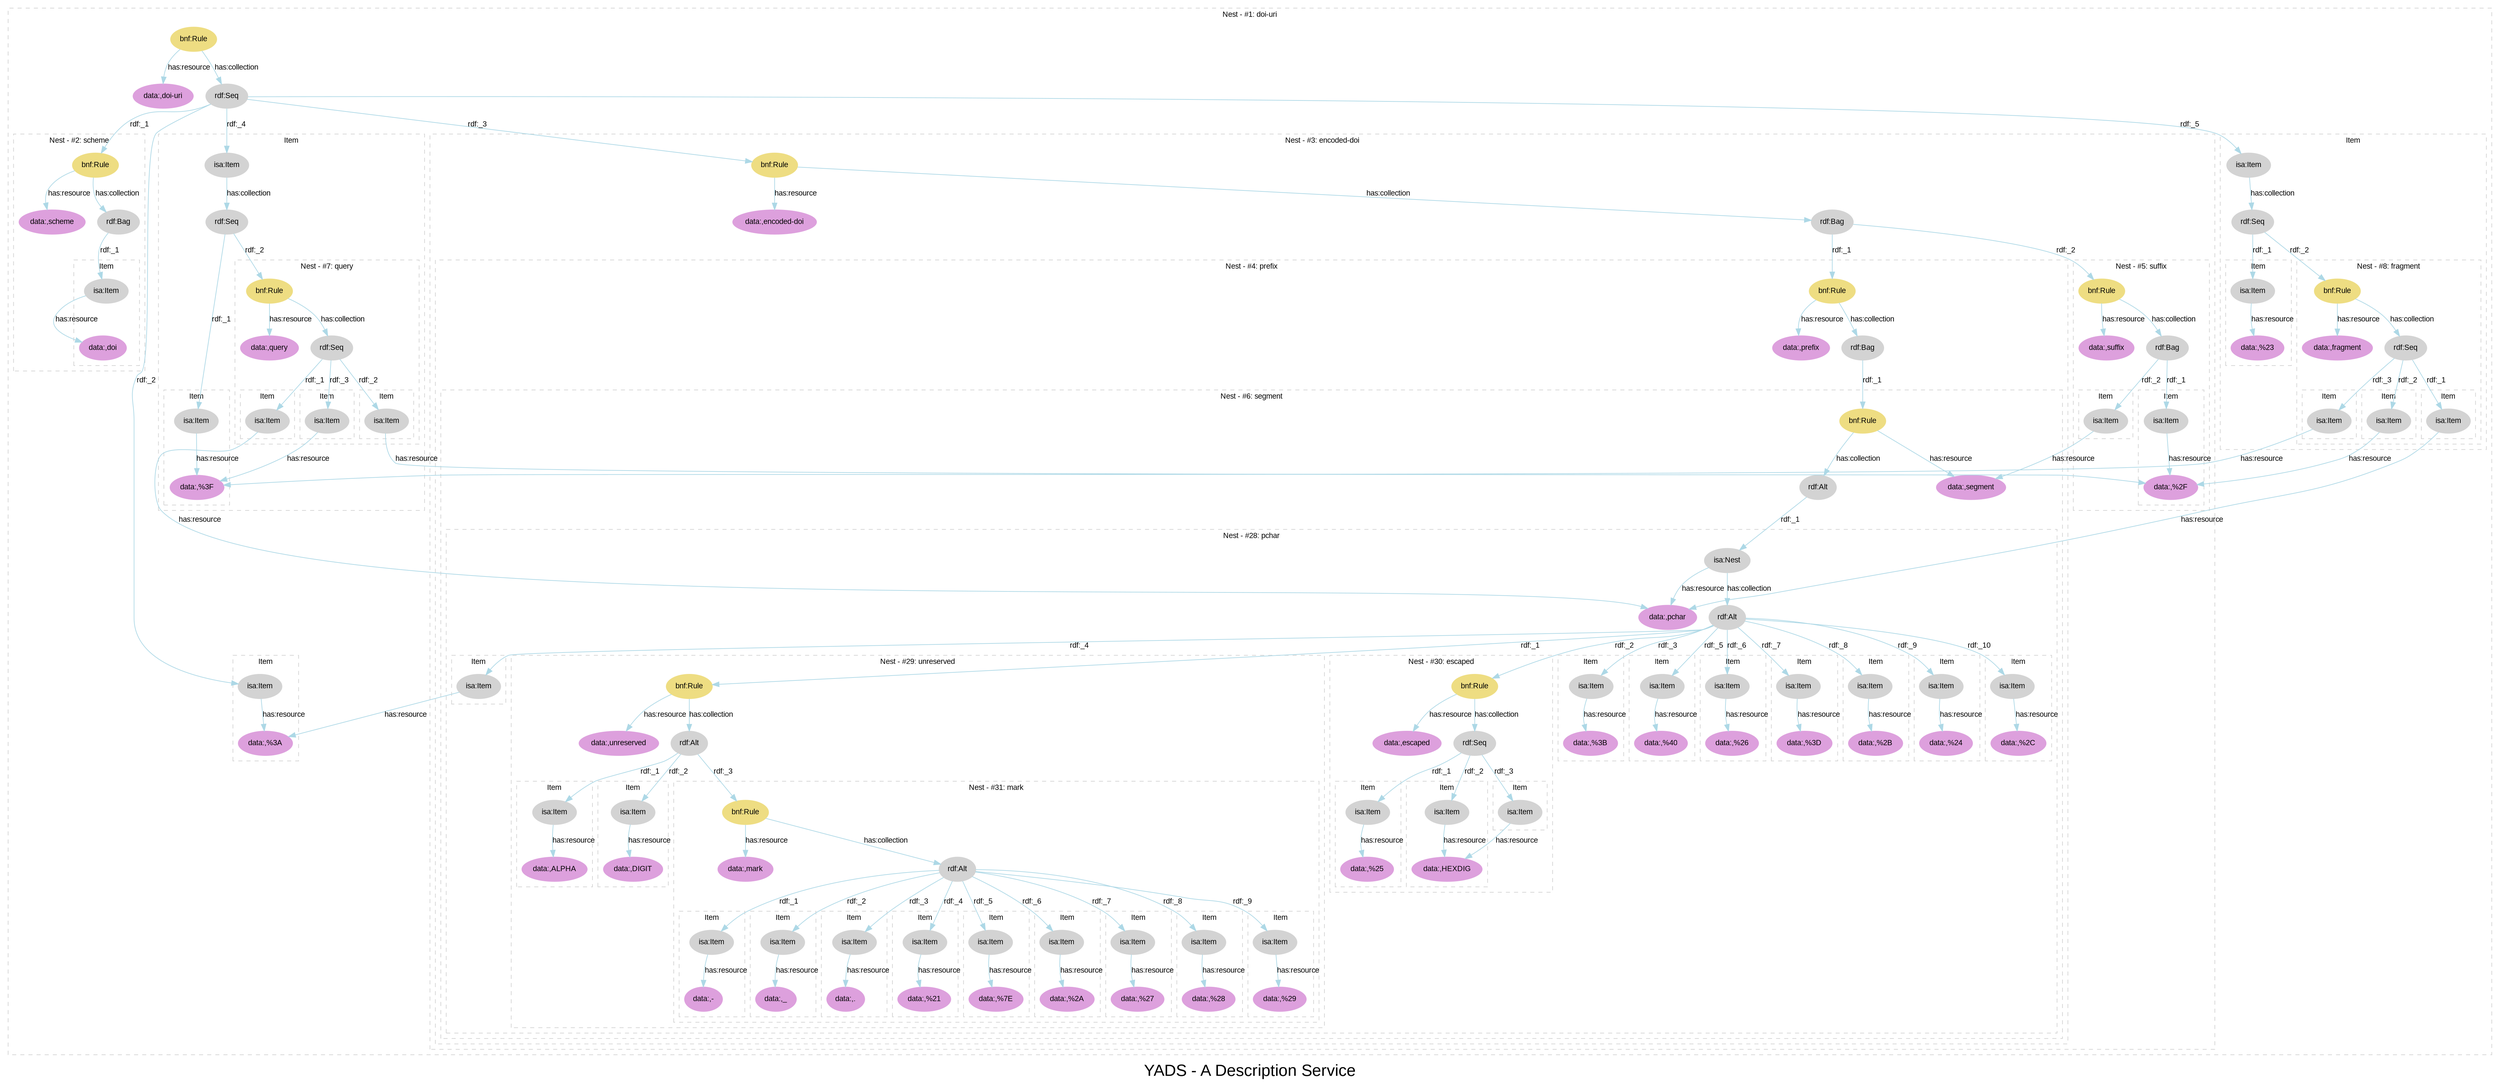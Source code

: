 
digraph yads { 

graph [
  fontname=arial, fontsize=24
  label="YADS - A Description Service"
];
node [
  fontname=arial, fontsize=11, fontcolor=black,
  style=filled, color=cornflowerblue,
];
edge [
  fontname=arial, fontsize=11, fontcolor=black,
  style=filled, color=lightblue,
];
rankdir=TB;

subgraph cluster_1 {

  style=dashed; color=lightgrey;
  fontname=arial; fontsize=11;
  fontcolor="black"; label="Nest - \#1: doi-uri";

  ":_1" [label="bnf:Rule", color=lightgoldenrod];
  ":_1" -> "data:,doi-uri" [label="has:resource", URL="http://www2.elsevier.co.uk/~tony/1014/yads-schema-2002-04-03#resource"];
  ":_1" -> ":_2" [label="has:collection", URL="http://www2.elsevier.co.uk/~tony/1014/yads-schema-2002-04-03#collection"];
  ":_2" [label="rdf:Seq", color=lightgrey];

  "data:,doi-uri" [color=plum, URL="data:,doi-uri"];
  ":_2" [label="rdf:Seq", color=lightgrey, URL="http://www.w3.org/1999/02/22-rdf-syntax-ns#Seq"];
  ":_2" -> ":_3" [label="rdf:_1", URL="http://www.w3.org/1999/02/22-rdf-syntax-ns#_1"];
":_3" [label="isa:Nest"]
  ":_2" -> ":_6" [label="rdf:_2", URL="http://www.w3.org/1999/02/22-rdf-syntax-ns#_2"];
":_6" [label="isa:Item"]
  ":_2" -> ":_7" [label="rdf:_3", URL="http://www.w3.org/1999/02/22-rdf-syntax-ns#_3"];
":_7" [label="isa:Nest"]
  ":_2" -> ":_47" [label="rdf:_4", URL="http://www.w3.org/1999/02/22-rdf-syntax-ns#_4"];
":_47" [label="isa:Item"]
  ":_2" -> ":_55" [label="rdf:_5", URL="http://www.w3.org/1999/02/22-rdf-syntax-ns#_5"];
":_55" [label="isa:Item"]

subgraph cluster_3 {

  style=dashed; color=lightgrey;
  fontname=arial; fontsize=11;
  fontcolor="black"; label="Nest - \#2: scheme";

  ":_3" [label="bnf:Rule", color=lightgoldenrod];
  ":_3" -> "data:,scheme" [label="has:resource", URL="http://www2.elsevier.co.uk/~tony/1014/yads-schema-2002-04-03#resource"];
  ":_3" -> ":_4" [label="has:collection", URL="http://www2.elsevier.co.uk/~tony/1014/yads-schema-2002-04-03#collection"];
  ":_4" [label="rdf:Bag", color=lightgrey];

  "data:,scheme" [color=plum, URL="data:,scheme"];
  ":_4" [label="rdf:Bag", color=lightgrey, URL="http://www.w3.org/1999/02/22-rdf-syntax-ns#Bag"];
  ":_4" -> ":_5" [label="rdf:_1", URL="http://www.w3.org/1999/02/22-rdf-syntax-ns#_1"];
":_5" [label="isa:Item"]

subgraph cluster_5 {

  style=dashed; color=lightgrey;
  fontname=arial; fontsize=11;
  fontcolor="black"; label="Item";

  ":_5" [label="isa:Item", color=lightgrey, URL="http://www2.elsevier.co.uk/~tony/1014/yads-schema-2002-04-03#Item"];
  ":_5" -> "data:,doi" [label="has:resource", URL="http://www2.elsevier.co.uk/~tony/1014/yads-schema-2002-04-03#resource"];
  "data:,doi" [color=plum, URL="data:,doi"];
}

}

subgraph cluster_6 {

  style=dashed; color=lightgrey;
  fontname=arial; fontsize=11;
  fontcolor="black"; label="Item";

  ":_6" [label="isa:Item", color=lightgrey, URL="http://www2.elsevier.co.uk/~tony/1014/yads-schema-2002-04-03#Item"];
  ":_6" -> "data:,%3A" [label="has:resource", URL="http://www2.elsevier.co.uk/~tony/1014/yads-schema-2002-04-03#resource"];
  "data:,%3A" [color=plum, URL="data:,%3A"];
}

subgraph cluster_7 {

  style=dashed; color=lightgrey;
  fontname=arial; fontsize=11;
  fontcolor="black"; label="Nest - \#3: encoded-doi";

  ":_7" [label="bnf:Rule", color=lightgoldenrod];
  ":_7" -> "data:,encoded-doi" [label="has:resource", URL="http://www2.elsevier.co.uk/~tony/1014/yads-schema-2002-04-03#resource"];
  ":_7" -> ":_8" [label="has:collection", URL="http://www2.elsevier.co.uk/~tony/1014/yads-schema-2002-04-03#collection"];
  ":_8" [label="rdf:Bag", color=lightgrey];

  "data:,encoded-doi" [color=plum, URL="data:,encoded-doi"];
  ":_8" [label="rdf:Bag", color=lightgrey, URL="http://www.w3.org/1999/02/22-rdf-syntax-ns#Bag"];
  ":_8" -> ":_9" [label="rdf:_1", URL="http://www.w3.org/1999/02/22-rdf-syntax-ns#_1"];
":_9" [label="isa:Nest"]
  ":_8" -> ":_43" [label="rdf:_2", URL="http://www.w3.org/1999/02/22-rdf-syntax-ns#_2"];
":_43" [label="isa:Nest"]

subgraph cluster_9 {

  style=dashed; color=lightgrey;
  fontname=arial; fontsize=11;
  fontcolor="black"; label="Nest - \#4: prefix";

  ":_9" [label="bnf:Rule", color=lightgoldenrod];
  ":_9" -> "data:,prefix" [label="has:resource", URL="http://www2.elsevier.co.uk/~tony/1014/yads-schema-2002-04-03#resource"];
  ":_9" -> ":_10" [label="has:collection", URL="http://www2.elsevier.co.uk/~tony/1014/yads-schema-2002-04-03#collection"];
  ":_10" [label="rdf:Bag", color=lightgrey];

  "data:,prefix" [color=plum, URL="data:,prefix"];
  ":_10" [label="rdf:Bag", color=lightgrey, URL="http://www.w3.org/1999/02/22-rdf-syntax-ns#Bag"];
  ":_10" -> ":_11" [label="rdf:_1", URL="http://www.w3.org/1999/02/22-rdf-syntax-ns#_1"];
":_11" [label="isa:Nest"]

subgraph cluster_11 {

  style=dashed; color=lightgrey;
  fontname=arial; fontsize=11;
  fontcolor="black"; label="Nest - \#6: segment";

  ":_11" [label="bnf:Rule", color=lightgoldenrod];
  ":_11" -> "data:,segment" [label="has:resource", URL="http://www2.elsevier.co.uk/~tony/1014/yads-schema-2002-04-03#resource"];
  ":_11" -> ":_12" [label="has:collection", URL="http://www2.elsevier.co.uk/~tony/1014/yads-schema-2002-04-03#collection"];
  ":_12" [label="rdf:Alt", color=lightgrey];

  "data:,segment" [color=plum, URL="data:,segment"];
  ":_12" [label="rdf:Alt", color=lightgrey, URL="http://www.w3.org/1999/02/22-rdf-syntax-ns#Alt"];
  ":_12" -> ":_13" [label="rdf:_1", URL="http://www.w3.org/1999/02/22-rdf-syntax-ns#_1"];
":_13" [label="isa:Nest"]

subgraph cluster_13 {

  style=dashed; color=lightgrey;
  fontname=arial; fontsize=11;
  fontcolor="black"; label="Nest - \#28: pchar";

  ":_13" [label="isa:Nest", color=lightgrey, URL="http://www2.elsevier.co.uk/~tony/1014/yads-schema-2002-04-03#Nest"];
  ":_13" -> "data:,pchar" [label="has:resource", URL="http://www2.elsevier.co.uk/~tony/1014/yads-schema-2002-04-03#resource"];
  ":_13" -> ":_14" [label="has:collection", URL="http://www2.elsevier.co.uk/~tony/1014/yads-schema-2002-04-03#collection"];
  ":_14" [label="rdf:Alt", color=lightgrey];
  "data:,pchar" [color=plum, URL="data:,pchar"];
  ":_14" [label="rdf:Alt", color=lightgrey, URL="http://www.w3.org/1999/02/22-rdf-syntax-ns#Alt"];
  ":_14" -> ":_15" [label="rdf:_1", URL="http://www.w3.org/1999/02/22-rdf-syntax-ns#_1"];
":_15" [label="isa:Nest"]
  ":_14" -> ":_30" [label="rdf:_2", URL="http://www.w3.org/1999/02/22-rdf-syntax-ns#_2"];
":_30" [label="isa:Nest"]
  ":_14" -> ":_35" [label="rdf:_3", URL="http://www.w3.org/1999/02/22-rdf-syntax-ns#_3"];
":_35" [label="isa:Item"]
  ":_14" -> ":_36" [label="rdf:_4", URL="http://www.w3.org/1999/02/22-rdf-syntax-ns#_4"];
":_36" [label="isa:Item"]
  ":_14" -> ":_37" [label="rdf:_5", URL="http://www.w3.org/1999/02/22-rdf-syntax-ns#_5"];
":_37" [label="isa:Item"]
  ":_14" -> ":_38" [label="rdf:_6", URL="http://www.w3.org/1999/02/22-rdf-syntax-ns#_6"];
":_38" [label="isa:Item"]
  ":_14" -> ":_39" [label="rdf:_7", URL="http://www.w3.org/1999/02/22-rdf-syntax-ns#_7"];
":_39" [label="isa:Item"]
  ":_14" -> ":_40" [label="rdf:_8", URL="http://www.w3.org/1999/02/22-rdf-syntax-ns#_8"];
":_40" [label="isa:Item"]
  ":_14" -> ":_41" [label="rdf:_9", URL="http://www.w3.org/1999/02/22-rdf-syntax-ns#_9"];
":_41" [label="isa:Item"]
  ":_14" -> ":_42" [label="rdf:_10", URL="http://www.w3.org/1999/02/22-rdf-syntax-ns#_10"];
":_42" [label="isa:Item"]

subgraph cluster_15 {

  style=dashed; color=lightgrey;
  fontname=arial; fontsize=11;
  fontcolor="black"; label="Nest - \#29: unreserved";

  ":_15" [label="bnf:Rule", color=lightgoldenrod];
  ":_15" -> "data:,unreserved" [label="has:resource", URL="http://www2.elsevier.co.uk/~tony/1014/yads-schema-2002-04-03#resource"];
  ":_15" -> ":_16" [label="has:collection", URL="http://www2.elsevier.co.uk/~tony/1014/yads-schema-2002-04-03#collection"];
  ":_16" [label="rdf:Alt", color=lightgrey];

  "data:,unreserved" [color=plum, URL="data:,unreserved"];
  ":_16" [label="rdf:Alt", color=lightgrey, URL="http://www.w3.org/1999/02/22-rdf-syntax-ns#Alt"];
  ":_16" -> ":_17" [label="rdf:_1", URL="http://www.w3.org/1999/02/22-rdf-syntax-ns#_1"];
":_17" [label="isa:Item"]
  ":_16" -> ":_18" [label="rdf:_2", URL="http://www.w3.org/1999/02/22-rdf-syntax-ns#_2"];
":_18" [label="isa:Item"]
  ":_16" -> ":_19" [label="rdf:_3", URL="http://www.w3.org/1999/02/22-rdf-syntax-ns#_3"];
":_19" [label="isa:Nest"]

subgraph cluster_17 {

  style=dashed; color=lightgrey;
  fontname=arial; fontsize=11;
  fontcolor="black"; label="Item";

  ":_17" [label="isa:Item", color=lightgrey, URL="http://www2.elsevier.co.uk/~tony/1014/yads-schema-2002-04-03#Item"];
  ":_17" -> "data:,ALPHA" [label="has:resource", URL="http://www2.elsevier.co.uk/~tony/1014/yads-schema-2002-04-03#resource"];
  "data:,ALPHA" [color=plum, URL="data:,ALPHA"];
}

subgraph cluster_18 {

  style=dashed; color=lightgrey;
  fontname=arial; fontsize=11;
  fontcolor="black"; label="Item";

  ":_18" [label="isa:Item", color=lightgrey, URL="http://www2.elsevier.co.uk/~tony/1014/yads-schema-2002-04-03#Item"];
  ":_18" -> "data:,DIGIT" [label="has:resource", URL="http://www2.elsevier.co.uk/~tony/1014/yads-schema-2002-04-03#resource"];
  "data:,DIGIT" [color=plum, URL="data:,DIGIT"];
}

subgraph cluster_19 {

  style=dashed; color=lightgrey;
  fontname=arial; fontsize=11;
  fontcolor="black"; label="Nest - \#31: mark";

  ":_19" [label="bnf:Rule", color=lightgoldenrod];
  ":_19" -> "data:,mark" [label="has:resource", URL="http://www2.elsevier.co.uk/~tony/1014/yads-schema-2002-04-03#resource"];
  ":_19" -> ":_20" [label="has:collection", URL="http://www2.elsevier.co.uk/~tony/1014/yads-schema-2002-04-03#collection"];
  ":_20" [label="rdf:Alt", color=lightgrey];

  "data:,mark" [color=plum, URL="data:,mark"];
  ":_20" [label="rdf:Alt", color=lightgrey, URL="http://www.w3.org/1999/02/22-rdf-syntax-ns#Alt"];
  ":_20" -> ":_21" [label="rdf:_1", URL="http://www.w3.org/1999/02/22-rdf-syntax-ns#_1"];
":_21" [label="isa:Item"]
  ":_20" -> ":_22" [label="rdf:_2", URL="http://www.w3.org/1999/02/22-rdf-syntax-ns#_2"];
":_22" [label="isa:Item"]
  ":_20" -> ":_23" [label="rdf:_3", URL="http://www.w3.org/1999/02/22-rdf-syntax-ns#_3"];
":_23" [label="isa:Item"]
  ":_20" -> ":_24" [label="rdf:_4", URL="http://www.w3.org/1999/02/22-rdf-syntax-ns#_4"];
":_24" [label="isa:Item"]
  ":_20" -> ":_25" [label="rdf:_5", URL="http://www.w3.org/1999/02/22-rdf-syntax-ns#_5"];
":_25" [label="isa:Item"]
  ":_20" -> ":_26" [label="rdf:_6", URL="http://www.w3.org/1999/02/22-rdf-syntax-ns#_6"];
":_26" [label="isa:Item"]
  ":_20" -> ":_27" [label="rdf:_7", URL="http://www.w3.org/1999/02/22-rdf-syntax-ns#_7"];
":_27" [label="isa:Item"]
  ":_20" -> ":_28" [label="rdf:_8", URL="http://www.w3.org/1999/02/22-rdf-syntax-ns#_8"];
":_28" [label="isa:Item"]
  ":_20" -> ":_29" [label="rdf:_9", URL="http://www.w3.org/1999/02/22-rdf-syntax-ns#_9"];
":_29" [label="isa:Item"]

subgraph cluster_21 {

  style=dashed; color=lightgrey;
  fontname=arial; fontsize=11;
  fontcolor="black"; label="Item";

  ":_21" [label="isa:Item", color=lightgrey, URL="http://www2.elsevier.co.uk/~tony/1014/yads-schema-2002-04-03#Item"];
  ":_21" -> "data:,-" [label="has:resource", URL="http://www2.elsevier.co.uk/~tony/1014/yads-schema-2002-04-03#resource"];
  "data:,-" [color=plum, URL="data:,-"];
}

subgraph cluster_22 {

  style=dashed; color=lightgrey;
  fontname=arial; fontsize=11;
  fontcolor="black"; label="Item";

  ":_22" [label="isa:Item", color=lightgrey, URL="http://www2.elsevier.co.uk/~tony/1014/yads-schema-2002-04-03#Item"];
  ":_22" -> "data:,_" [label="has:resource", URL="http://www2.elsevier.co.uk/~tony/1014/yads-schema-2002-04-03#resource"];
  "data:,_" [color=plum, URL="data:,_"];
}

subgraph cluster_23 {

  style=dashed; color=lightgrey;
  fontname=arial; fontsize=11;
  fontcolor="black"; label="Item";

  ":_23" [label="isa:Item", color=lightgrey, URL="http://www2.elsevier.co.uk/~tony/1014/yads-schema-2002-04-03#Item"];
  ":_23" -> "data:,." [label="has:resource", URL="http://www2.elsevier.co.uk/~tony/1014/yads-schema-2002-04-03#resource"];
  "data:,." [color=plum, URL="data:,."];
}

subgraph cluster_24 {

  style=dashed; color=lightgrey;
  fontname=arial; fontsize=11;
  fontcolor="black"; label="Item";

  ":_24" [label="isa:Item", color=lightgrey, URL="http://www2.elsevier.co.uk/~tony/1014/yads-schema-2002-04-03#Item"];
  ":_24" -> "data:,%21" [label="has:resource", URL="http://www2.elsevier.co.uk/~tony/1014/yads-schema-2002-04-03#resource"];
  "data:,%21" [color=plum, URL="data:,%21"];
}

subgraph cluster_25 {

  style=dashed; color=lightgrey;
  fontname=arial; fontsize=11;
  fontcolor="black"; label="Item";

  ":_25" [label="isa:Item", color=lightgrey, URL="http://www2.elsevier.co.uk/~tony/1014/yads-schema-2002-04-03#Item"];
  ":_25" -> "data:,%7E" [label="has:resource", URL="http://www2.elsevier.co.uk/~tony/1014/yads-schema-2002-04-03#resource"];
  "data:,%7E" [color=plum, URL="data:,%7E"];
}

subgraph cluster_26 {

  style=dashed; color=lightgrey;
  fontname=arial; fontsize=11;
  fontcolor="black"; label="Item";

  ":_26" [label="isa:Item", color=lightgrey, URL="http://www2.elsevier.co.uk/~tony/1014/yads-schema-2002-04-03#Item"];
  ":_26" -> "data:,%2A" [label="has:resource", URL="http://www2.elsevier.co.uk/~tony/1014/yads-schema-2002-04-03#resource"];
  "data:,%2A" [color=plum, URL="data:,%2A"];
}

subgraph cluster_27 {

  style=dashed; color=lightgrey;
  fontname=arial; fontsize=11;
  fontcolor="black"; label="Item";

  ":_27" [label="isa:Item", color=lightgrey, URL="http://www2.elsevier.co.uk/~tony/1014/yads-schema-2002-04-03#Item"];
  ":_27" -> "data:,%27" [label="has:resource", URL="http://www2.elsevier.co.uk/~tony/1014/yads-schema-2002-04-03#resource"];
  "data:,%27" [color=plum, URL="data:,%27"];
}

subgraph cluster_28 {

  style=dashed; color=lightgrey;
  fontname=arial; fontsize=11;
  fontcolor="black"; label="Item";

  ":_28" [label="isa:Item", color=lightgrey, URL="http://www2.elsevier.co.uk/~tony/1014/yads-schema-2002-04-03#Item"];
  ":_28" -> "data:,%28" [label="has:resource", URL="http://www2.elsevier.co.uk/~tony/1014/yads-schema-2002-04-03#resource"];
  "data:,%28" [color=plum, URL="data:,%28"];
}

subgraph cluster_29 {

  style=dashed; color=lightgrey;
  fontname=arial; fontsize=11;
  fontcolor="black"; label="Item";

  ":_29" [label="isa:Item", color=lightgrey, URL="http://www2.elsevier.co.uk/~tony/1014/yads-schema-2002-04-03#Item"];
  ":_29" -> "data:,%29" [label="has:resource", URL="http://www2.elsevier.co.uk/~tony/1014/yads-schema-2002-04-03#resource"];
  "data:,%29" [color=plum, URL="data:,%29"];
}

}

}

subgraph cluster_30 {

  style=dashed; color=lightgrey;
  fontname=arial; fontsize=11;
  fontcolor="black"; label="Nest - \#30: escaped";

  ":_30" [label="bnf:Rule", color=lightgoldenrod];
  ":_30" -> "data:,escaped" [label="has:resource", URL="http://www2.elsevier.co.uk/~tony/1014/yads-schema-2002-04-03#resource"];
  ":_30" -> ":_31" [label="has:collection", URL="http://www2.elsevier.co.uk/~tony/1014/yads-schema-2002-04-03#collection"];
  ":_31" [label="rdf:Seq", color=lightgrey];

  "data:,escaped" [color=plum, URL="data:,escaped"];
  ":_31" [label="rdf:Seq", color=lightgrey, URL="http://www.w3.org/1999/02/22-rdf-syntax-ns#Seq"];
  ":_31" -> ":_32" [label="rdf:_1", URL="http://www.w3.org/1999/02/22-rdf-syntax-ns#_1"];
":_32" [label="isa:Item"]
  ":_31" -> ":_33" [label="rdf:_2", URL="http://www.w3.org/1999/02/22-rdf-syntax-ns#_2"];
":_33" [label="isa:Item"]
  ":_31" -> ":_34" [label="rdf:_3", URL="http://www.w3.org/1999/02/22-rdf-syntax-ns#_3"];
":_34" [label="isa:Item"]

subgraph cluster_32 {

  style=dashed; color=lightgrey;
  fontname=arial; fontsize=11;
  fontcolor="black"; label="Item";

  ":_32" [label="isa:Item", color=lightgrey, URL="http://www2.elsevier.co.uk/~tony/1014/yads-schema-2002-04-03#Item"];
  ":_32" -> "data:,%25" [label="has:resource", URL="http://www2.elsevier.co.uk/~tony/1014/yads-schema-2002-04-03#resource"];
  "data:,%25" [color=plum, URL="data:,%25"];
}

subgraph cluster_33 {

  style=dashed; color=lightgrey;
  fontname=arial; fontsize=11;
  fontcolor="black"; label="Item";

  ":_33" [label="isa:Item", color=lightgrey, URL="http://www2.elsevier.co.uk/~tony/1014/yads-schema-2002-04-03#Item"];
  ":_33" -> "data:,HEXDIG" [label="has:resource", URL="http://www2.elsevier.co.uk/~tony/1014/yads-schema-2002-04-03#resource"];
  "data:,HEXDIG" [color=plum, URL="data:,HEXDIG"];
}

subgraph cluster_34 {

  style=dashed; color=lightgrey;
  fontname=arial; fontsize=11;
  fontcolor="black"; label="Item";

  ":_34" [label="isa:Item", color=lightgrey, URL="http://www2.elsevier.co.uk/~tony/1014/yads-schema-2002-04-03#Item"];
  ":_34" -> "data:,HEXDIG" [label="has:resource", URL="http://www2.elsevier.co.uk/~tony/1014/yads-schema-2002-04-03#resource"];
  "data:,HEXDIG" [color=plum, URL="data:,HEXDIG"];
}

}

subgraph cluster_35 {

  style=dashed; color=lightgrey;
  fontname=arial; fontsize=11;
  fontcolor="black"; label="Item";

  ":_35" [label="isa:Item", color=lightgrey, URL="http://www2.elsevier.co.uk/~tony/1014/yads-schema-2002-04-03#Item"];
  ":_35" -> "data:,%3B" [label="has:resource", URL="http://www2.elsevier.co.uk/~tony/1014/yads-schema-2002-04-03#resource"];
  "data:,%3B" [color=plum, URL="data:,%3B"];
}

subgraph cluster_36 {

  style=dashed; color=lightgrey;
  fontname=arial; fontsize=11;
  fontcolor="black"; label="Item";

  ":_36" [label="isa:Item", color=lightgrey, URL="http://www2.elsevier.co.uk/~tony/1014/yads-schema-2002-04-03#Item"];
  ":_36" -> "data:,%3A" [label="has:resource", URL="http://www2.elsevier.co.uk/~tony/1014/yads-schema-2002-04-03#resource"];
  "data:,%3A" [color=plum, URL="data:,%3A"];
}

subgraph cluster_37 {

  style=dashed; color=lightgrey;
  fontname=arial; fontsize=11;
  fontcolor="black"; label="Item";

  ":_37" [label="isa:Item", color=lightgrey, URL="http://www2.elsevier.co.uk/~tony/1014/yads-schema-2002-04-03#Item"];
  ":_37" -> "data:,%40" [label="has:resource", URL="http://www2.elsevier.co.uk/~tony/1014/yads-schema-2002-04-03#resource"];
  "data:,%40" [color=plum, URL="data:,%40"];
}

subgraph cluster_38 {

  style=dashed; color=lightgrey;
  fontname=arial; fontsize=11;
  fontcolor="black"; label="Item";

  ":_38" [label="isa:Item", color=lightgrey, URL="http://www2.elsevier.co.uk/~tony/1014/yads-schema-2002-04-03#Item"];
  ":_38" -> "data:,%26" [label="has:resource", URL="http://www2.elsevier.co.uk/~tony/1014/yads-schema-2002-04-03#resource"];
  "data:,%26" [color=plum, URL="data:,%26"];
}

subgraph cluster_39 {

  style=dashed; color=lightgrey;
  fontname=arial; fontsize=11;
  fontcolor="black"; label="Item";

  ":_39" [label="isa:Item", color=lightgrey, URL="http://www2.elsevier.co.uk/~tony/1014/yads-schema-2002-04-03#Item"];
  ":_39" -> "data:,%3D" [label="has:resource", URL="http://www2.elsevier.co.uk/~tony/1014/yads-schema-2002-04-03#resource"];
  "data:,%3D" [color=plum, URL="data:,%3D"];
}

subgraph cluster_40 {

  style=dashed; color=lightgrey;
  fontname=arial; fontsize=11;
  fontcolor="black"; label="Item";

  ":_40" [label="isa:Item", color=lightgrey, URL="http://www2.elsevier.co.uk/~tony/1014/yads-schema-2002-04-03#Item"];
  ":_40" -> "data:,%2B" [label="has:resource", URL="http://www2.elsevier.co.uk/~tony/1014/yads-schema-2002-04-03#resource"];
  "data:,%2B" [color=plum, URL="data:,%2B"];
}

subgraph cluster_41 {

  style=dashed; color=lightgrey;
  fontname=arial; fontsize=11;
  fontcolor="black"; label="Item";

  ":_41" [label="isa:Item", color=lightgrey, URL="http://www2.elsevier.co.uk/~tony/1014/yads-schema-2002-04-03#Item"];
  ":_41" -> "data:,%24" [label="has:resource", URL="http://www2.elsevier.co.uk/~tony/1014/yads-schema-2002-04-03#resource"];
  "data:,%24" [color=plum, URL="data:,%24"];
}

subgraph cluster_42 {

  style=dashed; color=lightgrey;
  fontname=arial; fontsize=11;
  fontcolor="black"; label="Item";

  ":_42" [label="isa:Item", color=lightgrey, URL="http://www2.elsevier.co.uk/~tony/1014/yads-schema-2002-04-03#Item"];
  ":_42" -> "data:,%2C" [label="has:resource", URL="http://www2.elsevier.co.uk/~tony/1014/yads-schema-2002-04-03#resource"];
  "data:,%2C" [color=plum, URL="data:,%2C"];
}

}

}

}

subgraph cluster_43 {

  style=dashed; color=lightgrey;
  fontname=arial; fontsize=11;
  fontcolor="black"; label="Nest - \#5: suffix";

  ":_43" [label="bnf:Rule", color=lightgoldenrod];
  ":_43" -> "data:,suffix" [label="has:resource", URL="http://www2.elsevier.co.uk/~tony/1014/yads-schema-2002-04-03#resource"];
  ":_43" -> ":_44" [label="has:collection", URL="http://www2.elsevier.co.uk/~tony/1014/yads-schema-2002-04-03#collection"];
  ":_44" [label="rdf:Bag", color=lightgrey];

  "data:,suffix" [color=plum, URL="data:,suffix"];
  ":_44" [label="rdf:Bag", color=lightgrey, URL="http://www.w3.org/1999/02/22-rdf-syntax-ns#Bag"];
  ":_44" -> ":_45" [label="rdf:_1", URL="http://www.w3.org/1999/02/22-rdf-syntax-ns#_1"];
":_45" [label="isa:Item"]
  ":_44" -> ":_46" [label="rdf:_2", URL="http://www.w3.org/1999/02/22-rdf-syntax-ns#_2"];
":_46" [label="isa:Item"]

subgraph cluster_45 {

  style=dashed; color=lightgrey;
  fontname=arial; fontsize=11;
  fontcolor="black"; label="Item";

  ":_45" [label="isa:Item", color=lightgrey, URL="http://www2.elsevier.co.uk/~tony/1014/yads-schema-2002-04-03#Item"];
  ":_45" -> "data:,%2F" [label="has:resource", URL="http://www2.elsevier.co.uk/~tony/1014/yads-schema-2002-04-03#resource"];
  "data:,%2F" [color=plum, URL="data:,%2F"];
}

subgraph cluster_46 {

  style=dashed; color=lightgrey;
  fontname=arial; fontsize=11;
  fontcolor="black"; label="Item";

  ":_46" [label="isa:Item", color=lightgrey, URL="http://www2.elsevier.co.uk/~tony/1014/yads-schema-2002-04-03#Item"];
  ":_46" -> "data:,segment" [label="has:resource", URL="http://www2.elsevier.co.uk/~tony/1014/yads-schema-2002-04-03#resource"];
  "data:,segment" [color=plum, URL="data:,segment"];
}

}

}

subgraph cluster_47 {

  style=dashed; color=lightgrey;
  fontname=arial; fontsize=11;
  fontcolor="black"; label="Item";

  ":_47" [label="isa:Item", color=lightgrey, URL="http://www2.elsevier.co.uk/~tony/1014/yads-schema-2002-04-03#Item"];
  ":_47" -> ":_48" [label="has:collection", URL="http://www2.elsevier.co.uk/~tony/1014/yads-schema-2002-04-03#collection"];
  ":_48" [label="rdf:Seq", color=lightgrey];
  ":_48" [label="rdf:Seq", color=lightgrey, URL="http://www.w3.org/1999/02/22-rdf-syntax-ns#Seq"];
  ":_48" -> ":_49" [label="rdf:_1", URL="http://www.w3.org/1999/02/22-rdf-syntax-ns#_1"];
":_49" [label="isa:Item"]
  ":_48" -> ":_50" [label="rdf:_2", URL="http://www.w3.org/1999/02/22-rdf-syntax-ns#_2"];
":_50" [label="isa:Nest"]

subgraph cluster_49 {

  style=dashed; color=lightgrey;
  fontname=arial; fontsize=11;
  fontcolor="black"; label="Item";

  ":_49" [label="isa:Item", color=lightgrey, URL="http://www2.elsevier.co.uk/~tony/1014/yads-schema-2002-04-03#Item"];
  ":_49" -> "data:,%3F" [label="has:resource", URL="http://www2.elsevier.co.uk/~tony/1014/yads-schema-2002-04-03#resource"];
  "data:,%3F" [color=plum, URL="data:,%3F"];
}

subgraph cluster_50 {

  style=dashed; color=lightgrey;
  fontname=arial; fontsize=11;
  fontcolor="black"; label="Nest - \#7: query";

  ":_50" [label="bnf:Rule", color=lightgoldenrod];
  ":_50" -> "data:,query" [label="has:resource", URL="http://www2.elsevier.co.uk/~tony/1014/yads-schema-2002-04-03#resource"];
  ":_50" -> ":_51" [label="has:collection", URL="http://www2.elsevier.co.uk/~tony/1014/yads-schema-2002-04-03#collection"];
  ":_51" [label="rdf:Seq", color=lightgrey];

  "data:,query" [color=plum, URL="data:,query"];
  ":_51" [label="rdf:Seq", color=lightgrey, URL="http://www.w3.org/1999/02/22-rdf-syntax-ns#Seq"];
  ":_51" -> ":_52" [label="rdf:_1", URL="http://www.w3.org/1999/02/22-rdf-syntax-ns#_1"];
":_52" [label="isa:Item"]
  ":_51" -> ":_53" [label="rdf:_2", URL="http://www.w3.org/1999/02/22-rdf-syntax-ns#_2"];
":_53" [label="isa:Item"]
  ":_51" -> ":_54" [label="rdf:_3", URL="http://www.w3.org/1999/02/22-rdf-syntax-ns#_3"];
":_54" [label="isa:Item"]

subgraph cluster_52 {

  style=dashed; color=lightgrey;
  fontname=arial; fontsize=11;
  fontcolor="black"; label="Item";

  ":_52" [label="isa:Item", color=lightgrey, URL="http://www2.elsevier.co.uk/~tony/1014/yads-schema-2002-04-03#Item"];
  ":_52" -> "data:,pchar" [label="has:resource", URL="http://www2.elsevier.co.uk/~tony/1014/yads-schema-2002-04-03#resource"];
  "data:,pchar" [color=plum, URL="data:,pchar"];
}

subgraph cluster_53 {

  style=dashed; color=lightgrey;
  fontname=arial; fontsize=11;
  fontcolor="black"; label="Item";

  ":_53" [label="isa:Item", color=lightgrey, URL="http://www2.elsevier.co.uk/~tony/1014/yads-schema-2002-04-03#Item"];
  ":_53" -> "data:,%2F" [label="has:resource", URL="http://www2.elsevier.co.uk/~tony/1014/yads-schema-2002-04-03#resource"];
  "data:,%2F" [color=plum, URL="data:,%2F"];
}

subgraph cluster_54 {

  style=dashed; color=lightgrey;
  fontname=arial; fontsize=11;
  fontcolor="black"; label="Item";

  ":_54" [label="isa:Item", color=lightgrey, URL="http://www2.elsevier.co.uk/~tony/1014/yads-schema-2002-04-03#Item"];
  ":_54" -> "data:,%3F" [label="has:resource", URL="http://www2.elsevier.co.uk/~tony/1014/yads-schema-2002-04-03#resource"];
  "data:,%3F" [color=plum, URL="data:,%3F"];
}

}

}

subgraph cluster_55 {

  style=dashed; color=lightgrey;
  fontname=arial; fontsize=11;
  fontcolor="black"; label="Item";

  ":_55" [label="isa:Item", color=lightgrey, URL="http://www2.elsevier.co.uk/~tony/1014/yads-schema-2002-04-03#Item"];
  ":_55" -> ":_56" [label="has:collection", URL="http://www2.elsevier.co.uk/~tony/1014/yads-schema-2002-04-03#collection"];
  ":_56" [label="rdf:Seq", color=lightgrey];
  ":_56" [label="rdf:Seq", color=lightgrey, URL="http://www.w3.org/1999/02/22-rdf-syntax-ns#Seq"];
  ":_56" -> ":_57" [label="rdf:_1", URL="http://www.w3.org/1999/02/22-rdf-syntax-ns#_1"];
":_57" [label="isa:Item"]
  ":_56" -> ":_58" [label="rdf:_2", URL="http://www.w3.org/1999/02/22-rdf-syntax-ns#_2"];
":_58" [label="isa:Nest"]

subgraph cluster_57 {

  style=dashed; color=lightgrey;
  fontname=arial; fontsize=11;
  fontcolor="black"; label="Item";

  ":_57" [label="isa:Item", color=lightgrey, URL="http://www2.elsevier.co.uk/~tony/1014/yads-schema-2002-04-03#Item"];
  ":_57" -> "data:,%23" [label="has:resource", URL="http://www2.elsevier.co.uk/~tony/1014/yads-schema-2002-04-03#resource"];
  "data:,%23" [color=plum, URL="data:,%23"];
}

subgraph cluster_58 {

  style=dashed; color=lightgrey;
  fontname=arial; fontsize=11;
  fontcolor="black"; label="Nest - \#8: fragment";

  ":_58" [label="bnf:Rule", color=lightgoldenrod];
  ":_58" -> "data:,fragment" [label="has:resource", URL="http://www2.elsevier.co.uk/~tony/1014/yads-schema-2002-04-03#resource"];
  ":_58" -> ":_59" [label="has:collection", URL="http://www2.elsevier.co.uk/~tony/1014/yads-schema-2002-04-03#collection"];
  ":_59" [label="rdf:Seq", color=lightgrey];

  "data:,fragment" [color=plum, URL="data:,fragment"];
  ":_59" [label="rdf:Seq", color=lightgrey, URL="http://www.w3.org/1999/02/22-rdf-syntax-ns#Seq"];
  ":_59" -> ":_60" [label="rdf:_1", URL="http://www.w3.org/1999/02/22-rdf-syntax-ns#_1"];
":_60" [label="isa:Item"]
  ":_59" -> ":_61" [label="rdf:_2", URL="http://www.w3.org/1999/02/22-rdf-syntax-ns#_2"];
":_61" [label="isa:Item"]
  ":_59" -> ":_62" [label="rdf:_3", URL="http://www.w3.org/1999/02/22-rdf-syntax-ns#_3"];
":_62" [label="isa:Item"]

subgraph cluster_60 {

  style=dashed; color=lightgrey;
  fontname=arial; fontsize=11;
  fontcolor="black"; label="Item";

  ":_60" [label="isa:Item", color=lightgrey, URL="http://www2.elsevier.co.uk/~tony/1014/yads-schema-2002-04-03#Item"];
  ":_60" -> "data:,pchar" [label="has:resource", URL="http://www2.elsevier.co.uk/~tony/1014/yads-schema-2002-04-03#resource"];
  "data:,pchar" [color=plum, URL="data:,pchar"];
}

subgraph cluster_61 {

  style=dashed; color=lightgrey;
  fontname=arial; fontsize=11;
  fontcolor="black"; label="Item";

  ":_61" [label="isa:Item", color=lightgrey, URL="http://www2.elsevier.co.uk/~tony/1014/yads-schema-2002-04-03#Item"];
  ":_61" -> "data:,%2F" [label="has:resource", URL="http://www2.elsevier.co.uk/~tony/1014/yads-schema-2002-04-03#resource"];
  "data:,%2F" [color=plum, URL="data:,%2F"];
}

subgraph cluster_62 {

  style=dashed; color=lightgrey;
  fontname=arial; fontsize=11;
  fontcolor="black"; label="Item";

  ":_62" [label="isa:Item", color=lightgrey, URL="http://www2.elsevier.co.uk/~tony/1014/yads-schema-2002-04-03#Item"];
  ":_62" -> "data:,%3F" [label="has:resource", URL="http://www2.elsevier.co.uk/~tony/1014/yads-schema-2002-04-03#resource"];
  "data:,%3F" [color=plum, URL="data:,%3F"];
}

}

}

}

}

